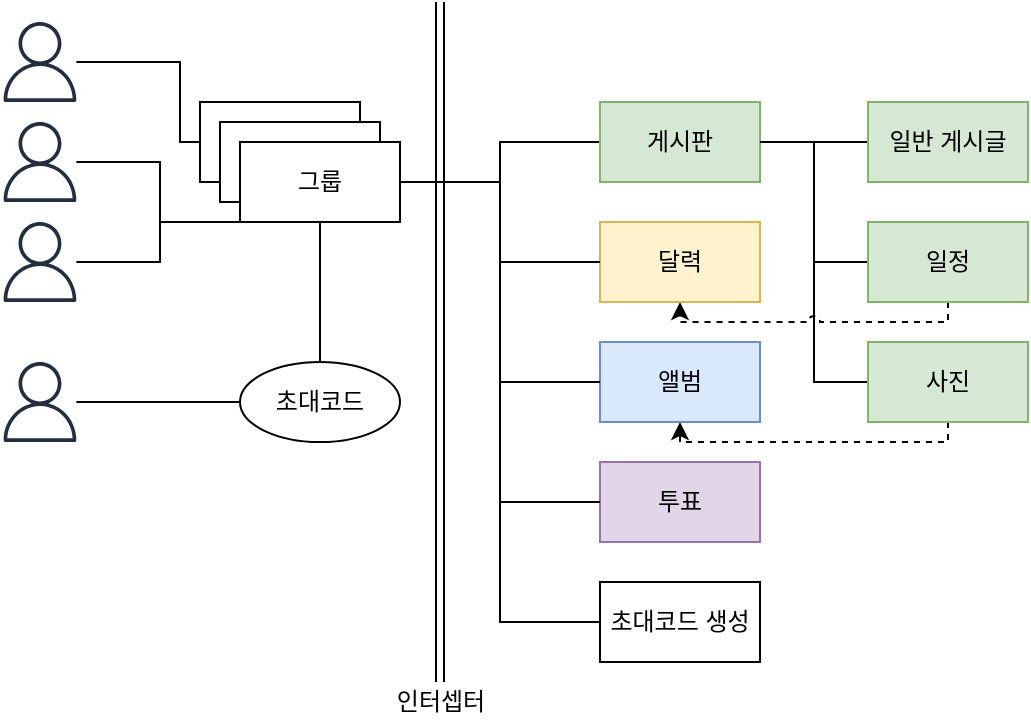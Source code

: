 <mxfile version="13.1.2" type="github">
  <diagram id="Y1dgfGaZHvey4KiwJcpZ" name="Page-1">
    <mxGraphModel dx="1113" dy="566" grid="1" gridSize="10" guides="1" tooltips="1" connect="1" arrows="1" fold="1" page="1" pageScale="1" pageWidth="827" pageHeight="1169" math="0" shadow="0">
      <root>
        <mxCell id="0" />
        <mxCell id="1" parent="0" />
        <mxCell id="of7v7lBAQ2le604TVpO9-41" style="edgeStyle=orthogonalEdgeStyle;rounded=0;orthogonalLoop=1;jettySize=auto;html=1;entryX=0.5;entryY=1;entryDx=0;entryDy=0;endArrow=none;endFill=0;" edge="1" parent="1" source="of7v7lBAQ2le604TVpO9-39" target="of7v7lBAQ2le604TVpO9-7">
          <mxGeometry relative="1" as="geometry" />
        </mxCell>
        <mxCell id="of7v7lBAQ2le604TVpO9-1" value="" style="outlineConnect=0;fontColor=#232F3E;gradientColor=none;fillColor=#232F3E;strokeColor=none;dashed=0;verticalLabelPosition=bottom;verticalAlign=top;align=center;html=1;fontSize=12;fontStyle=0;aspect=fixed;pointerEvents=1;shape=mxgraph.aws4.user;" vertex="1" parent="1">
          <mxGeometry x="40" y="30" width="40" height="40" as="geometry" />
        </mxCell>
        <mxCell id="of7v7lBAQ2le604TVpO9-25" style="edgeStyle=orthogonalEdgeStyle;rounded=0;orthogonalLoop=1;jettySize=auto;html=1;exitX=0;exitY=0.5;exitDx=0;exitDy=0;entryX=1;entryY=0.5;entryDx=0;entryDy=0;endArrow=none;endFill=0;" edge="1" parent="1" source="of7v7lBAQ2le604TVpO9-4" target="of7v7lBAQ2le604TVpO9-7">
          <mxGeometry relative="1" as="geometry" />
        </mxCell>
        <mxCell id="of7v7lBAQ2le604TVpO9-4" value="게시판" style="rounded=0;whiteSpace=wrap;html=1;fillColor=#d5e8d4;strokeColor=#82b366;" vertex="1" parent="1">
          <mxGeometry x="340" y="70" width="80" height="40" as="geometry" />
        </mxCell>
        <mxCell id="of7v7lBAQ2le604TVpO9-5" value="초대코드 생성" style="rounded=0;whiteSpace=wrap;html=1;" vertex="1" parent="1">
          <mxGeometry x="340" y="310" width="80" height="40" as="geometry" />
        </mxCell>
        <mxCell id="of7v7lBAQ2le604TVpO9-21" style="edgeStyle=orthogonalEdgeStyle;rounded=0;orthogonalLoop=1;jettySize=auto;html=1;exitX=0;exitY=0.5;exitDx=0;exitDy=0;entryX=1;entryY=0.5;entryDx=0;entryDy=0;endArrow=none;endFill=0;jumpStyle=arc;" edge="1" parent="1" source="of7v7lBAQ2le604TVpO9-10" target="of7v7lBAQ2le604TVpO9-4">
          <mxGeometry relative="1" as="geometry" />
        </mxCell>
        <mxCell id="of7v7lBAQ2le604TVpO9-48" style="edgeStyle=orthogonalEdgeStyle;rounded=0;jumpStyle=arc;orthogonalLoop=1;jettySize=auto;html=1;exitX=0.5;exitY=1;exitDx=0;exitDy=0;entryX=0.5;entryY=1;entryDx=0;entryDy=0;dashed=1;endArrow=classic;endFill=1;" edge="1" parent="1" source="of7v7lBAQ2le604TVpO9-10" target="of7v7lBAQ2le604TVpO9-44">
          <mxGeometry relative="1" as="geometry">
            <Array as="points">
              <mxPoint x="514" y="240" />
              <mxPoint x="380" y="240" />
            </Array>
          </mxGeometry>
        </mxCell>
        <mxCell id="of7v7lBAQ2le604TVpO9-10" value="사진" style="rounded=0;whiteSpace=wrap;html=1;fillColor=#d5e8d4;strokeColor=#82b366;" vertex="1" parent="1">
          <mxGeometry x="474" y="190" width="80" height="40" as="geometry" />
        </mxCell>
        <mxCell id="of7v7lBAQ2le604TVpO9-23" style="edgeStyle=orthogonalEdgeStyle;rounded=0;orthogonalLoop=1;jettySize=auto;html=1;exitX=0;exitY=0.5;exitDx=0;exitDy=0;entryX=1;entryY=0.5;entryDx=0;entryDy=0;endArrow=none;endFill=0;" edge="1" parent="1" source="of7v7lBAQ2le604TVpO9-11" target="of7v7lBAQ2le604TVpO9-4">
          <mxGeometry relative="1" as="geometry" />
        </mxCell>
        <mxCell id="of7v7lBAQ2le604TVpO9-47" style="edgeStyle=orthogonalEdgeStyle;rounded=0;jumpStyle=arc;orthogonalLoop=1;jettySize=auto;html=1;exitX=0.5;exitY=1;exitDx=0;exitDy=0;entryX=0.5;entryY=1;entryDx=0;entryDy=0;endArrow=classic;endFill=1;dashed=1;" edge="1" parent="1" source="of7v7lBAQ2le604TVpO9-11" target="of7v7lBAQ2le604TVpO9-13">
          <mxGeometry relative="1" as="geometry">
            <Array as="points">
              <mxPoint x="514" y="180" />
              <mxPoint x="380" y="180" />
            </Array>
          </mxGeometry>
        </mxCell>
        <mxCell id="of7v7lBAQ2le604TVpO9-11" value="일정" style="rounded=0;whiteSpace=wrap;html=1;fillColor=#d5e8d4;strokeColor=#82b366;" vertex="1" parent="1">
          <mxGeometry x="474" y="130" width="80" height="40" as="geometry" />
        </mxCell>
        <mxCell id="of7v7lBAQ2le604TVpO9-20" style="edgeStyle=orthogonalEdgeStyle;rounded=0;orthogonalLoop=1;jettySize=auto;html=1;exitX=0;exitY=0.5;exitDx=0;exitDy=0;endArrow=none;endFill=0;" edge="1" parent="1" source="of7v7lBAQ2le604TVpO9-12" target="of7v7lBAQ2le604TVpO9-4">
          <mxGeometry relative="1" as="geometry" />
        </mxCell>
        <mxCell id="of7v7lBAQ2le604TVpO9-12" value="일반 게시글" style="rounded=0;whiteSpace=wrap;html=1;fillColor=#d5e8d4;strokeColor=#82b366;" vertex="1" parent="1">
          <mxGeometry x="474" y="70" width="80" height="40" as="geometry" />
        </mxCell>
        <mxCell id="of7v7lBAQ2le604TVpO9-13" value="달력" style="rounded=0;whiteSpace=wrap;html=1;fillColor=#fff2cc;strokeColor=#d6b656;" vertex="1" parent="1">
          <mxGeometry x="340" y="130" width="80" height="40" as="geometry" />
        </mxCell>
        <mxCell id="of7v7lBAQ2le604TVpO9-26" value="" style="outlineConnect=0;fontColor=#232F3E;gradientColor=none;fillColor=#232F3E;strokeColor=none;dashed=0;verticalLabelPosition=bottom;verticalAlign=top;align=center;html=1;fontSize=12;fontStyle=0;aspect=fixed;pointerEvents=1;shape=mxgraph.aws4.user;" vertex="1" parent="1">
          <mxGeometry x="40" y="80" width="40" height="40" as="geometry" />
        </mxCell>
        <mxCell id="of7v7lBAQ2le604TVpO9-27" value="" style="outlineConnect=0;fontColor=#232F3E;gradientColor=none;fillColor=#232F3E;strokeColor=none;dashed=0;verticalLabelPosition=bottom;verticalAlign=top;align=center;html=1;fontSize=12;fontStyle=0;aspect=fixed;pointerEvents=1;shape=mxgraph.aws4.user;" vertex="1" parent="1">
          <mxGeometry x="40" y="130" width="40" height="40" as="geometry" />
        </mxCell>
        <mxCell id="of7v7lBAQ2le604TVpO9-28" style="edgeStyle=orthogonalEdgeStyle;rounded=0;orthogonalLoop=1;jettySize=auto;html=1;exitX=0;exitY=0.5;exitDx=0;exitDy=0;endArrow=none;endFill=0;" edge="1" parent="1" source="of7v7lBAQ2le604TVpO9-2" target="of7v7lBAQ2le604TVpO9-1">
          <mxGeometry relative="1" as="geometry">
            <Array as="points">
              <mxPoint x="130" y="90" />
              <mxPoint x="130" y="50" />
            </Array>
          </mxGeometry>
        </mxCell>
        <mxCell id="of7v7lBAQ2le604TVpO9-29" value="" style="edgeStyle=orthogonalEdgeStyle;rounded=0;orthogonalLoop=1;jettySize=auto;html=1;endArrow=none;endFill=0;" edge="1" parent="1" source="of7v7lBAQ2le604TVpO9-7" target="of7v7lBAQ2le604TVpO9-26">
          <mxGeometry relative="1" as="geometry">
            <Array as="points">
              <mxPoint x="120" y="130" />
              <mxPoint x="120" y="100" />
            </Array>
          </mxGeometry>
        </mxCell>
        <mxCell id="of7v7lBAQ2le604TVpO9-30" style="edgeStyle=orthogonalEdgeStyle;rounded=0;orthogonalLoop=1;jettySize=auto;html=1;exitX=0;exitY=0.5;exitDx=0;exitDy=0;endArrow=none;endFill=0;" edge="1" parent="1" source="of7v7lBAQ2le604TVpO9-7" target="of7v7lBAQ2le604TVpO9-27">
          <mxGeometry relative="1" as="geometry">
            <Array as="points">
              <mxPoint x="160" y="130" />
              <mxPoint x="120" y="130" />
              <mxPoint x="120" y="150" />
            </Array>
          </mxGeometry>
        </mxCell>
        <mxCell id="of7v7lBAQ2le604TVpO9-32" style="edgeStyle=orthogonalEdgeStyle;rounded=0;orthogonalLoop=1;jettySize=auto;html=1;exitX=1;exitY=0.5;exitDx=0;exitDy=0;entryX=0;entryY=0.5;entryDx=0;entryDy=0;endArrow=none;endFill=0;" edge="1" parent="1" source="of7v7lBAQ2le604TVpO9-7" target="of7v7lBAQ2le604TVpO9-5">
          <mxGeometry relative="1" as="geometry" />
        </mxCell>
        <mxCell id="of7v7lBAQ2le604TVpO9-34" style="edgeStyle=orthogonalEdgeStyle;rounded=0;orthogonalLoop=1;jettySize=auto;html=1;exitX=1;exitY=0.5;exitDx=0;exitDy=0;entryX=0;entryY=0.5;entryDx=0;entryDy=0;endArrow=none;endFill=0;" edge="1" parent="1" source="of7v7lBAQ2le604TVpO9-7" target="of7v7lBAQ2le604TVpO9-13">
          <mxGeometry relative="1" as="geometry" />
        </mxCell>
        <mxCell id="of7v7lBAQ2le604TVpO9-36" value="" style="shape=link;html=1;endArrow=none;endFill=0;" edge="1" parent="1">
          <mxGeometry width="50" height="50" relative="1" as="geometry">
            <mxPoint x="260" y="360" as="sourcePoint" />
            <mxPoint x="260" y="20" as="targetPoint" />
          </mxGeometry>
        </mxCell>
        <mxCell id="of7v7lBAQ2le604TVpO9-37" value="인터셉터" style="text;html=1;align=center;verticalAlign=middle;resizable=0;points=[];autosize=1;" vertex="1" parent="1">
          <mxGeometry x="230" y="360" width="60" height="20" as="geometry" />
        </mxCell>
        <mxCell id="of7v7lBAQ2le604TVpO9-39" value="" style="outlineConnect=0;fontColor=#232F3E;gradientColor=none;fillColor=#232F3E;strokeColor=none;dashed=0;verticalLabelPosition=bottom;verticalAlign=top;align=center;html=1;fontSize=12;fontStyle=0;aspect=fixed;pointerEvents=1;shape=mxgraph.aws4.user;" vertex="1" parent="1">
          <mxGeometry x="40" y="200" width="40" height="40" as="geometry" />
        </mxCell>
        <mxCell id="of7v7lBAQ2le604TVpO9-42" value="투표" style="rounded=0;whiteSpace=wrap;html=1;fillColor=#e1d5e7;strokeColor=#9673a6;" vertex="1" parent="1">
          <mxGeometry x="340" y="250" width="80" height="40" as="geometry" />
        </mxCell>
        <mxCell id="of7v7lBAQ2le604TVpO9-43" style="edgeStyle=orthogonalEdgeStyle;rounded=0;orthogonalLoop=1;jettySize=auto;html=1;exitX=1;exitY=0.5;exitDx=0;exitDy=0;entryX=0;entryY=0.5;entryDx=0;entryDy=0;endArrow=none;endFill=0;" edge="1" parent="1" source="of7v7lBAQ2le604TVpO9-7" target="of7v7lBAQ2le604TVpO9-42">
          <mxGeometry relative="1" as="geometry" />
        </mxCell>
        <mxCell id="of7v7lBAQ2le604TVpO9-44" value="앨범" style="rounded=0;whiteSpace=wrap;html=1;fillColor=#dae8fc;strokeColor=#6c8ebf;" vertex="1" parent="1">
          <mxGeometry x="340" y="190" width="80" height="40" as="geometry" />
        </mxCell>
        <mxCell id="of7v7lBAQ2le604TVpO9-46" style="edgeStyle=orthogonalEdgeStyle;rounded=0;jumpStyle=none;orthogonalLoop=1;jettySize=auto;html=1;exitX=1;exitY=0.5;exitDx=0;exitDy=0;entryX=0;entryY=0.5;entryDx=0;entryDy=0;endArrow=none;endFill=0;" edge="1" parent="1" source="of7v7lBAQ2le604TVpO9-7" target="of7v7lBAQ2le604TVpO9-44">
          <mxGeometry relative="1" as="geometry" />
        </mxCell>
        <mxCell id="of7v7lBAQ2le604TVpO9-2" value="그룹" style="rounded=0;whiteSpace=wrap;html=1;" vertex="1" parent="1">
          <mxGeometry x="140" y="70" width="80" height="40" as="geometry" />
        </mxCell>
        <mxCell id="of7v7lBAQ2le604TVpO9-6" value="그룹" style="rounded=0;whiteSpace=wrap;html=1;" vertex="1" parent="1">
          <mxGeometry x="150" y="80" width="80" height="40" as="geometry" />
        </mxCell>
        <mxCell id="of7v7lBAQ2le604TVpO9-7" value="그룹" style="rounded=0;whiteSpace=wrap;html=1;" vertex="1" parent="1">
          <mxGeometry x="160" y="90" width="80" height="40" as="geometry" />
        </mxCell>
        <mxCell id="of7v7lBAQ2le604TVpO9-50" value="초대코드" style="ellipse;whiteSpace=wrap;html=1;fillColor=#FFFFFF;" vertex="1" parent="1">
          <mxGeometry x="160" y="200" width="80" height="40" as="geometry" />
        </mxCell>
      </root>
    </mxGraphModel>
  </diagram>
</mxfile>
